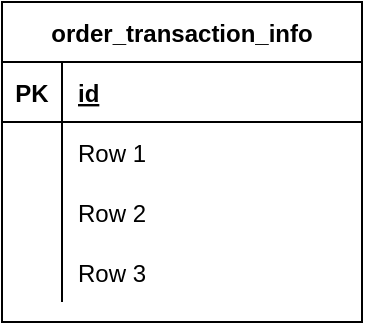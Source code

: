 <mxfile version="15.2.1" type="github"><diagram id="6mU3pGSnRFB5ZorQm9sU" name="Page-1"><mxGraphModel dx="782" dy="426" grid="1" gridSize="10" guides="1" tooltips="1" connect="1" arrows="1" fold="1" page="1" pageScale="1" pageWidth="827" pageHeight="1169" math="0" shadow="0"><root><mxCell id="0"/><mxCell id="1" parent="0"/><mxCell id="rBDcXPgRDVMsYV1Ki3UZ-1" value="order_transaction_info" style="shape=table;startSize=30;container=1;collapsible=1;childLayout=tableLayout;fixedRows=1;rowLines=0;fontStyle=1;align=center;resizeLast=1;" vertex="1" parent="1"><mxGeometry x="310" y="170" width="180" height="160" as="geometry"/></mxCell><mxCell id="rBDcXPgRDVMsYV1Ki3UZ-2" value="" style="shape=partialRectangle;collapsible=0;dropTarget=0;pointerEvents=0;fillColor=none;top=0;left=0;bottom=1;right=0;points=[[0,0.5],[1,0.5]];portConstraint=eastwest;" vertex="1" parent="rBDcXPgRDVMsYV1Ki3UZ-1"><mxGeometry y="30" width="180" height="30" as="geometry"/></mxCell><mxCell id="rBDcXPgRDVMsYV1Ki3UZ-3" value="PK" style="shape=partialRectangle;connectable=0;fillColor=none;top=0;left=0;bottom=0;right=0;fontStyle=1;overflow=hidden;" vertex="1" parent="rBDcXPgRDVMsYV1Ki3UZ-2"><mxGeometry width="30" height="30" as="geometry"/></mxCell><mxCell id="rBDcXPgRDVMsYV1Ki3UZ-4" value="id" style="shape=partialRectangle;connectable=0;fillColor=none;top=0;left=0;bottom=0;right=0;align=left;spacingLeft=6;fontStyle=5;overflow=hidden;" vertex="1" parent="rBDcXPgRDVMsYV1Ki3UZ-2"><mxGeometry x="30" width="150" height="30" as="geometry"/></mxCell><mxCell id="rBDcXPgRDVMsYV1Ki3UZ-5" value="" style="shape=partialRectangle;collapsible=0;dropTarget=0;pointerEvents=0;fillColor=none;top=0;left=0;bottom=0;right=0;points=[[0,0.5],[1,0.5]];portConstraint=eastwest;" vertex="1" parent="rBDcXPgRDVMsYV1Ki3UZ-1"><mxGeometry y="60" width="180" height="30" as="geometry"/></mxCell><mxCell id="rBDcXPgRDVMsYV1Ki3UZ-6" value="" style="shape=partialRectangle;connectable=0;fillColor=none;top=0;left=0;bottom=0;right=0;editable=1;overflow=hidden;" vertex="1" parent="rBDcXPgRDVMsYV1Ki3UZ-5"><mxGeometry width="30" height="30" as="geometry"/></mxCell><mxCell id="rBDcXPgRDVMsYV1Ki3UZ-7" value="Row 1" style="shape=partialRectangle;connectable=0;fillColor=none;top=0;left=0;bottom=0;right=0;align=left;spacingLeft=6;overflow=hidden;" vertex="1" parent="rBDcXPgRDVMsYV1Ki3UZ-5"><mxGeometry x="30" width="150" height="30" as="geometry"/></mxCell><mxCell id="rBDcXPgRDVMsYV1Ki3UZ-8" value="" style="shape=partialRectangle;collapsible=0;dropTarget=0;pointerEvents=0;fillColor=none;top=0;left=0;bottom=0;right=0;points=[[0,0.5],[1,0.5]];portConstraint=eastwest;" vertex="1" parent="rBDcXPgRDVMsYV1Ki3UZ-1"><mxGeometry y="90" width="180" height="30" as="geometry"/></mxCell><mxCell id="rBDcXPgRDVMsYV1Ki3UZ-9" value="" style="shape=partialRectangle;connectable=0;fillColor=none;top=0;left=0;bottom=0;right=0;editable=1;overflow=hidden;" vertex="1" parent="rBDcXPgRDVMsYV1Ki3UZ-8"><mxGeometry width="30" height="30" as="geometry"/></mxCell><mxCell id="rBDcXPgRDVMsYV1Ki3UZ-10" value="Row 2" style="shape=partialRectangle;connectable=0;fillColor=none;top=0;left=0;bottom=0;right=0;align=left;spacingLeft=6;overflow=hidden;" vertex="1" parent="rBDcXPgRDVMsYV1Ki3UZ-8"><mxGeometry x="30" width="150" height="30" as="geometry"/></mxCell><mxCell id="rBDcXPgRDVMsYV1Ki3UZ-11" value="" style="shape=partialRectangle;collapsible=0;dropTarget=0;pointerEvents=0;fillColor=none;top=0;left=0;bottom=0;right=0;points=[[0,0.5],[1,0.5]];portConstraint=eastwest;" vertex="1" parent="rBDcXPgRDVMsYV1Ki3UZ-1"><mxGeometry y="120" width="180" height="30" as="geometry"/></mxCell><mxCell id="rBDcXPgRDVMsYV1Ki3UZ-12" value="" style="shape=partialRectangle;connectable=0;fillColor=none;top=0;left=0;bottom=0;right=0;editable=1;overflow=hidden;" vertex="1" parent="rBDcXPgRDVMsYV1Ki3UZ-11"><mxGeometry width="30" height="30" as="geometry"/></mxCell><mxCell id="rBDcXPgRDVMsYV1Ki3UZ-13" value="Row 3" style="shape=partialRectangle;connectable=0;fillColor=none;top=0;left=0;bottom=0;right=0;align=left;spacingLeft=6;overflow=hidden;" vertex="1" parent="rBDcXPgRDVMsYV1Ki3UZ-11"><mxGeometry x="30" width="150" height="30" as="geometry"/></mxCell></root></mxGraphModel></diagram></mxfile>